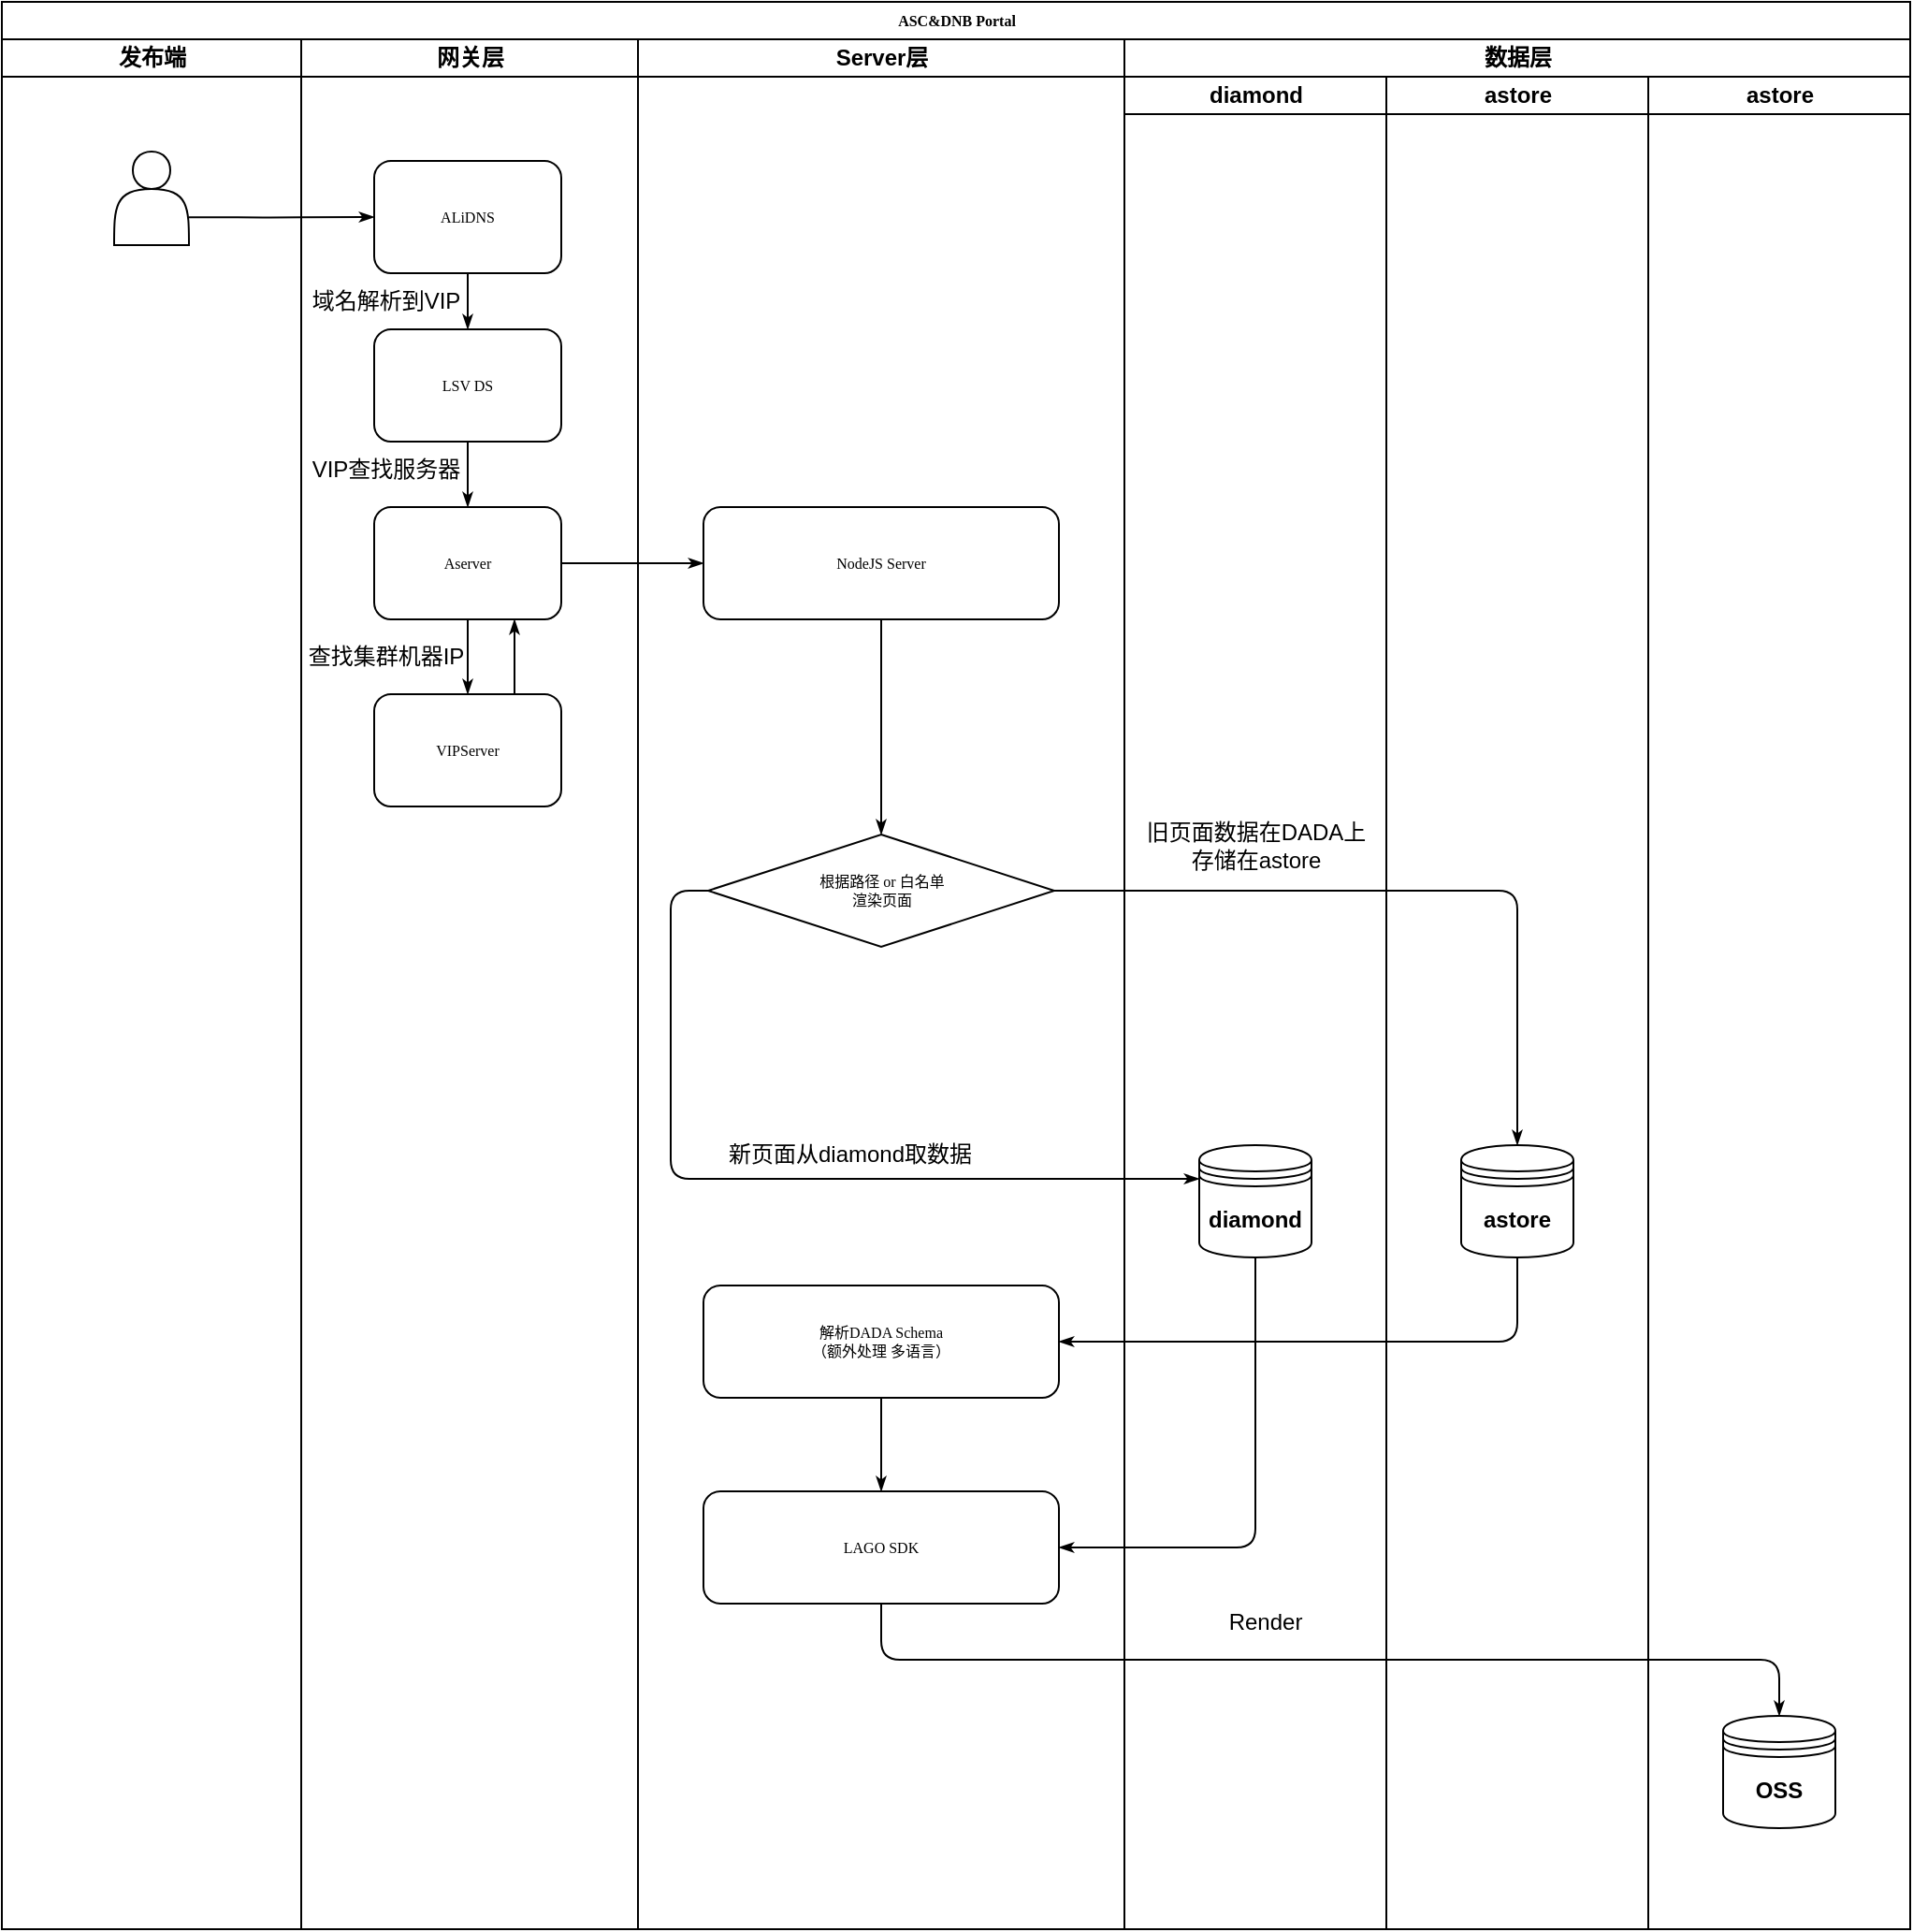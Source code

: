 <mxfile version="19.0.0" type="github">
  <diagram name="Page-1" id="74e2e168-ea6b-b213-b513-2b3c1d86103e">
    <mxGraphModel dx="873" dy="569" grid="1" gridSize="10" guides="1" tooltips="1" connect="1" arrows="1" fold="1" page="1" pageScale="1" pageWidth="1100" pageHeight="850" background="none" math="0" shadow="0">
      <root>
        <mxCell id="0" />
        <mxCell id="1" parent="0" />
        <mxCell id="77e6c97f196da883-1" value="ASC&amp;amp;DNB Portal" style="swimlane;html=1;childLayout=stackLayout;startSize=20;rounded=0;shadow=0;labelBackgroundColor=none;strokeWidth=1;fontFamily=Verdana;fontSize=8;align=center;" parent="1" vertex="1">
          <mxGeometry x="70" y="40" width="1020" height="1030" as="geometry" />
        </mxCell>
        <mxCell id="77e6c97f196da883-2" value="发布端" style="swimlane;html=1;startSize=20;" parent="77e6c97f196da883-1" vertex="1">
          <mxGeometry y="20" width="160" height="1010" as="geometry" />
        </mxCell>
        <mxCell id="hVIOwAaKkfjhpu5tAFnX-1" value="" style="shape=actor;whiteSpace=wrap;html=1;" parent="77e6c97f196da883-2" vertex="1">
          <mxGeometry x="60" y="60" width="40" height="50" as="geometry" />
        </mxCell>
        <mxCell id="77e6c97f196da883-26" style="edgeStyle=orthogonalEdgeStyle;rounded=1;html=1;labelBackgroundColor=none;startArrow=none;startFill=0;startSize=5;endArrow=classicThin;endFill=1;endSize=5;jettySize=auto;orthogonalLoop=1;strokeWidth=1;fontFamily=Verdana;fontSize=8;exitX=0.999;exitY=0.703;exitDx=0;exitDy=0;exitPerimeter=0;" parent="77e6c97f196da883-1" source="hVIOwAaKkfjhpu5tAFnX-1" target="77e6c97f196da883-11" edge="1">
          <mxGeometry relative="1" as="geometry">
            <mxPoint x="120" y="115" as="sourcePoint" />
          </mxGeometry>
        </mxCell>
        <mxCell id="77e6c97f196da883-39" style="edgeStyle=orthogonalEdgeStyle;rounded=1;html=1;labelBackgroundColor=none;startArrow=none;startFill=0;startSize=5;endArrow=classicThin;endFill=1;endSize=5;jettySize=auto;orthogonalLoop=1;strokeWidth=1;fontFamily=Verdana;fontSize=8" parent="77e6c97f196da883-1" edge="1">
          <mxGeometry relative="1" as="geometry">
            <mxPoint x="600" y="690" as="sourcePoint" />
          </mxGeometry>
        </mxCell>
        <mxCell id="77e6c97f196da883-40" style="edgeStyle=orthogonalEdgeStyle;rounded=1;html=1;labelBackgroundColor=none;startArrow=none;startFill=0;startSize=5;endArrow=classicThin;endFill=1;endSize=5;jettySize=auto;orthogonalLoop=1;strokeWidth=1;fontFamily=Verdana;fontSize=8" parent="77e6c97f196da883-1" edge="1">
          <mxGeometry relative="1" as="geometry">
            <mxPoint x="770" y="690" as="sourcePoint" />
          </mxGeometry>
        </mxCell>
        <mxCell id="107ba76e4e335f99-1" style="edgeStyle=orthogonalEdgeStyle;rounded=1;html=1;labelBackgroundColor=none;startArrow=none;startFill=0;startSize=5;endArrow=classicThin;endFill=1;endSize=5;jettySize=auto;orthogonalLoop=1;strokeWidth=1;fontFamily=Verdana;fontSize=8" parent="77e6c97f196da883-1" edge="1">
          <mxGeometry relative="1" as="geometry">
            <mxPoint x="610" y="450" as="sourcePoint" />
          </mxGeometry>
        </mxCell>
        <mxCell id="107ba76e4e335f99-3" style="edgeStyle=orthogonalEdgeStyle;rounded=1;html=1;labelBackgroundColor=none;startArrow=none;startFill=0;startSize=5;endArrow=classicThin;endFill=1;endSize=5;jettySize=auto;orthogonalLoop=1;strokeColor=#000000;strokeWidth=1;fontFamily=Verdana;fontSize=8;fontColor=#000000;" parent="77e6c97f196da883-1" edge="1">
          <mxGeometry relative="1" as="geometry">
            <mxPoint x="610" y="610" as="targetPoint" />
          </mxGeometry>
        </mxCell>
        <mxCell id="77e6c97f196da883-3" value="网关层" style="swimlane;html=1;startSize=20;" parent="77e6c97f196da883-1" vertex="1">
          <mxGeometry x="160" y="20" width="180" height="1010" as="geometry" />
        </mxCell>
        <mxCell id="77e6c97f196da883-11" value="ALiDNS" style="rounded=1;whiteSpace=wrap;html=1;shadow=0;labelBackgroundColor=none;strokeWidth=1;fontFamily=Verdana;fontSize=8;align=center;" parent="77e6c97f196da883-3" vertex="1">
          <mxGeometry x="39" y="65" width="100" height="60" as="geometry" />
        </mxCell>
        <mxCell id="77e6c97f196da883-9" value="LSV DS" style="rounded=1;whiteSpace=wrap;html=1;shadow=0;labelBackgroundColor=none;strokeWidth=1;fontFamily=Verdana;fontSize=8;align=center;" parent="77e6c97f196da883-3" vertex="1">
          <mxGeometry x="39" y="155" width="100" height="60" as="geometry" />
        </mxCell>
        <mxCell id="hVIOwAaKkfjhpu5tAFnX-2" style="edgeStyle=orthogonalEdgeStyle;rounded=1;html=1;labelBackgroundColor=none;startArrow=none;startFill=0;startSize=5;endArrow=classicThin;endFill=1;endSize=5;jettySize=auto;orthogonalLoop=1;strokeWidth=1;fontFamily=Verdana;fontSize=8;exitX=0.5;exitY=1;exitDx=0;exitDy=0;entryX=0.5;entryY=0;entryDx=0;entryDy=0;" parent="77e6c97f196da883-3" source="77e6c97f196da883-11" target="77e6c97f196da883-9" edge="1">
          <mxGeometry relative="1" as="geometry">
            <mxPoint x="259" y="214" as="sourcePoint" />
            <mxPoint x="89" y="150" as="targetPoint" />
          </mxGeometry>
        </mxCell>
        <mxCell id="hVIOwAaKkfjhpu5tAFnX-3" value="Aserver" style="rounded=1;whiteSpace=wrap;html=1;shadow=0;labelBackgroundColor=none;strokeWidth=1;fontFamily=Verdana;fontSize=8;align=center;" parent="77e6c97f196da883-3" vertex="1">
          <mxGeometry x="39" y="250" width="100" height="60" as="geometry" />
        </mxCell>
        <mxCell id="hVIOwAaKkfjhpu5tAFnX-4" style="edgeStyle=orthogonalEdgeStyle;rounded=1;html=1;labelBackgroundColor=none;startArrow=none;startFill=0;startSize=5;endArrow=classicThin;endFill=1;endSize=5;jettySize=auto;orthogonalLoop=1;strokeWidth=1;fontFamily=Verdana;fontSize=8;exitX=0.5;exitY=1;exitDx=0;exitDy=0;entryX=0.5;entryY=0;entryDx=0;entryDy=0;" parent="77e6c97f196da883-3" source="77e6c97f196da883-9" target="hVIOwAaKkfjhpu5tAFnX-3" edge="1">
          <mxGeometry relative="1" as="geometry">
            <mxPoint x="99" y="135" as="sourcePoint" />
            <mxPoint x="99" y="165" as="targetPoint" />
          </mxGeometry>
        </mxCell>
        <mxCell id="hVIOwAaKkfjhpu5tAFnX-5" value="VIPServer" style="rounded=1;whiteSpace=wrap;html=1;shadow=0;labelBackgroundColor=none;strokeWidth=1;fontFamily=Verdana;fontSize=8;align=center;" parent="77e6c97f196da883-3" vertex="1">
          <mxGeometry x="39" y="350" width="100" height="60" as="geometry" />
        </mxCell>
        <mxCell id="hVIOwAaKkfjhpu5tAFnX-6" style="edgeStyle=orthogonalEdgeStyle;rounded=1;html=1;labelBackgroundColor=none;startArrow=none;startFill=0;startSize=5;endArrow=classicThin;endFill=1;endSize=5;jettySize=auto;orthogonalLoop=1;strokeWidth=1;fontFamily=Verdana;fontSize=8;exitX=0.5;exitY=1;exitDx=0;exitDy=0;" parent="77e6c97f196da883-3" source="hVIOwAaKkfjhpu5tAFnX-3" target="hVIOwAaKkfjhpu5tAFnX-5" edge="1">
          <mxGeometry relative="1" as="geometry">
            <mxPoint x="99" y="225" as="sourcePoint" />
            <mxPoint x="99" y="260" as="targetPoint" />
          </mxGeometry>
        </mxCell>
        <mxCell id="hVIOwAaKkfjhpu5tAFnX-8" value="域名解析到VIP" style="text;html=1;align=center;verticalAlign=middle;resizable=0;points=[];autosize=1;strokeColor=none;fillColor=none;" parent="77e6c97f196da883-3" vertex="1">
          <mxGeometry y="130" width="90" height="20" as="geometry" />
        </mxCell>
        <mxCell id="hVIOwAaKkfjhpu5tAFnX-9" value="VIP查找服务器" style="text;html=1;align=center;verticalAlign=middle;resizable=0;points=[];autosize=1;strokeColor=none;fillColor=none;" parent="77e6c97f196da883-3" vertex="1">
          <mxGeometry y="220" width="90" height="20" as="geometry" />
        </mxCell>
        <mxCell id="hVIOwAaKkfjhpu5tAFnX-10" value="查找集群机器IP" style="text;html=1;align=center;verticalAlign=middle;resizable=0;points=[];autosize=1;strokeColor=none;fillColor=none;" parent="77e6c97f196da883-3" vertex="1">
          <mxGeometry x="-5" y="320" width="100" height="20" as="geometry" />
        </mxCell>
        <mxCell id="hVIOwAaKkfjhpu5tAFnX-11" style="edgeStyle=orthogonalEdgeStyle;rounded=1;html=1;labelBackgroundColor=none;startArrow=none;startFill=0;startSize=5;endArrow=classicThin;endFill=1;endSize=5;jettySize=auto;orthogonalLoop=1;strokeWidth=1;fontFamily=Verdana;fontSize=8;exitX=0.75;exitY=0;exitDx=0;exitDy=0;entryX=0.75;entryY=1;entryDx=0;entryDy=0;" parent="77e6c97f196da883-3" source="hVIOwAaKkfjhpu5tAFnX-5" target="hVIOwAaKkfjhpu5tAFnX-3" edge="1">
          <mxGeometry relative="1" as="geometry">
            <mxPoint x="149" y="390" as="sourcePoint" />
            <mxPoint x="220" y="390" as="targetPoint" />
          </mxGeometry>
        </mxCell>
        <mxCell id="77e6c97f196da883-4" value="Server层" style="swimlane;html=1;startSize=20;" parent="77e6c97f196da883-1" vertex="1">
          <mxGeometry x="340" y="20" width="260" height="1010" as="geometry" />
        </mxCell>
        <mxCell id="77e6c97f196da883-14" value="NodeJS Server" style="rounded=1;whiteSpace=wrap;html=1;shadow=0;labelBackgroundColor=none;strokeWidth=1;fontFamily=Verdana;fontSize=8;align=center;" parent="77e6c97f196da883-4" vertex="1">
          <mxGeometry x="35" y="250" width="190" height="60" as="geometry" />
        </mxCell>
        <mxCell id="hVIOwAaKkfjhpu5tAFnX-13" value="&lt;span style=&quot;&quot;&gt;根据路径 or 白名单&lt;/span&gt;&lt;br style=&quot;&quot;&gt;&lt;span style=&quot;&quot;&gt;渲染页面&lt;/span&gt;" style="rhombus;whiteSpace=wrap;html=1;rounded=0;shadow=0;labelBackgroundColor=none;strokeWidth=1;fontFamily=Verdana;fontSize=8;align=center;" parent="77e6c97f196da883-4" vertex="1">
          <mxGeometry x="37.5" y="425" width="185" height="60" as="geometry" />
        </mxCell>
        <mxCell id="hVIOwAaKkfjhpu5tAFnX-14" style="edgeStyle=orthogonalEdgeStyle;rounded=1;html=1;labelBackgroundColor=none;startArrow=none;startFill=0;startSize=5;endArrow=classicThin;endFill=1;endSize=5;jettySize=auto;orthogonalLoop=1;strokeWidth=1;fontFamily=Verdana;fontSize=8;exitX=0.5;exitY=1;exitDx=0;exitDy=0;entryX=0.5;entryY=0;entryDx=0;entryDy=0;" parent="77e6c97f196da883-4" source="77e6c97f196da883-14" target="hVIOwAaKkfjhpu5tAFnX-13" edge="1">
          <mxGeometry relative="1" as="geometry">
            <mxPoint x="-31" y="290" as="sourcePoint" />
            <mxPoint x="130" y="420" as="targetPoint" />
          </mxGeometry>
        </mxCell>
        <mxCell id="hVIOwAaKkfjhpu5tAFnX-21" value="新页面从diamond取数据" style="text;html=1;align=center;verticalAlign=middle;resizable=0;points=[];autosize=1;strokeColor=none;fillColor=none;" parent="77e6c97f196da883-4" vertex="1">
          <mxGeometry x="37.5" y="586" width="150" height="20" as="geometry" />
        </mxCell>
        <mxCell id="hVIOwAaKkfjhpu5tAFnX-47" value="LAGO SDK" style="rounded=1;whiteSpace=wrap;html=1;shadow=0;labelBackgroundColor=none;strokeWidth=1;fontFamily=Verdana;fontSize=8;align=center;" parent="77e6c97f196da883-4" vertex="1">
          <mxGeometry x="35" y="776" width="190" height="60" as="geometry" />
        </mxCell>
        <mxCell id="hVIOwAaKkfjhpu5tAFnX-53" value="解析DADA Schema&lt;br&gt;（额外处理 多语言）" style="rounded=1;whiteSpace=wrap;html=1;shadow=0;labelBackgroundColor=none;strokeWidth=1;fontFamily=Verdana;fontSize=8;align=center;" parent="77e6c97f196da883-4" vertex="1">
          <mxGeometry x="35" y="666" width="190" height="60" as="geometry" />
        </mxCell>
        <mxCell id="hVIOwAaKkfjhpu5tAFnX-54" style="edgeStyle=orthogonalEdgeStyle;rounded=1;html=1;labelBackgroundColor=none;startArrow=none;startFill=0;startSize=5;endArrow=classicThin;endFill=1;endSize=5;jettySize=auto;orthogonalLoop=1;strokeWidth=1;fontFamily=Verdana;fontSize=8;exitX=0.5;exitY=1;exitDx=0;exitDy=0;" parent="77e6c97f196da883-4" source="hVIOwAaKkfjhpu5tAFnX-53" target="hVIOwAaKkfjhpu5tAFnX-47" edge="1">
          <mxGeometry relative="1" as="geometry">
            <mxPoint x="140.0" y="156" as="sourcePoint" />
            <mxPoint x="140.0" y="196" as="targetPoint" />
          </mxGeometry>
        </mxCell>
        <mxCell id="hVIOwAaKkfjhpu5tAFnX-7" style="edgeStyle=orthogonalEdgeStyle;rounded=1;html=1;labelBackgroundColor=none;startArrow=none;startFill=0;startSize=5;endArrow=classicThin;endFill=1;endSize=5;jettySize=auto;orthogonalLoop=1;strokeWidth=1;fontFamily=Verdana;fontSize=8;exitX=1;exitY=0.5;exitDx=0;exitDy=0;entryX=0;entryY=0.5;entryDx=0;entryDy=0;" parent="77e6c97f196da883-1" source="hVIOwAaKkfjhpu5tAFnX-3" target="77e6c97f196da883-14" edge="1">
          <mxGeometry relative="1" as="geometry">
            <mxPoint x="250" y="340" as="sourcePoint" />
            <mxPoint x="250" y="380" as="targetPoint" />
          </mxGeometry>
        </mxCell>
        <mxCell id="hVIOwAaKkfjhpu5tAFnX-28" value="数据层" style="swimlane;html=1;startSize=20;" parent="77e6c97f196da883-1" vertex="1">
          <mxGeometry x="600" y="20" width="420" height="1010" as="geometry" />
        </mxCell>
        <mxCell id="hVIOwAaKkfjhpu5tAFnX-37" value="diamond" style="swimlane;html=1;startSize=20;" parent="hVIOwAaKkfjhpu5tAFnX-28" vertex="1">
          <mxGeometry y="20" width="140" height="990" as="geometry" />
        </mxCell>
        <mxCell id="hVIOwAaKkfjhpu5tAFnX-39" value="&lt;span style=&quot;font-weight: 700;&quot;&gt;diamond&lt;/span&gt;" style="shape=datastore;whiteSpace=wrap;html=1;" parent="hVIOwAaKkfjhpu5tAFnX-37" vertex="1">
          <mxGeometry x="40" y="571" width="60" height="60" as="geometry" />
        </mxCell>
        <mxCell id="hVIOwAaKkfjhpu5tAFnX-27" value="旧页面数据在DADA上&lt;br&gt;存储在astore" style="text;html=1;align=center;verticalAlign=middle;resizable=0;points=[];autosize=1;strokeColor=none;fillColor=none;" parent="hVIOwAaKkfjhpu5tAFnX-37" vertex="1">
          <mxGeometry x="5" y="396" width="130" height="30" as="geometry" />
        </mxCell>
        <mxCell id="hVIOwAaKkfjhpu5tAFnX-52" value="Render" style="text;html=1;align=center;verticalAlign=middle;resizable=0;points=[];autosize=1;strokeColor=none;fillColor=none;" parent="hVIOwAaKkfjhpu5tAFnX-37" vertex="1">
          <mxGeometry x="50" y="816" width="50" height="20" as="geometry" />
        </mxCell>
        <mxCell id="hVIOwAaKkfjhpu5tAFnX-38" value="astore" style="swimlane;html=1;startSize=20;" parent="hVIOwAaKkfjhpu5tAFnX-28" vertex="1">
          <mxGeometry x="140" y="20" width="140" height="990" as="geometry" />
        </mxCell>
        <mxCell id="hVIOwAaKkfjhpu5tAFnX-46" value="&lt;span style=&quot;font-weight: 700;&quot;&gt;astore&lt;/span&gt;" style="shape=datastore;whiteSpace=wrap;html=1;" parent="hVIOwAaKkfjhpu5tAFnX-38" vertex="1">
          <mxGeometry x="40" y="571" width="60" height="60" as="geometry" />
        </mxCell>
        <mxCell id="FO3dru9QXS-1bSi7-9DD-1" value="astore" style="swimlane;html=1;startSize=20;" parent="hVIOwAaKkfjhpu5tAFnX-28" vertex="1">
          <mxGeometry x="280" y="20" width="140" height="990" as="geometry" />
        </mxCell>
        <mxCell id="FO3dru9QXS-1bSi7-9DD-2" value="&lt;span style=&quot;font-weight: 700;&quot;&gt;OSS&lt;/span&gt;" style="shape=datastore;whiteSpace=wrap;html=1;" parent="FO3dru9QXS-1bSi7-9DD-1" vertex="1">
          <mxGeometry x="40" y="876" width="60" height="60" as="geometry" />
        </mxCell>
        <mxCell id="hVIOwAaKkfjhpu5tAFnX-20" style="edgeStyle=orthogonalEdgeStyle;rounded=1;html=1;labelBackgroundColor=none;startArrow=none;startFill=0;startSize=5;endArrow=classicThin;endFill=1;endSize=5;jettySize=auto;orthogonalLoop=1;strokeWidth=1;fontFamily=Verdana;fontSize=8;exitX=0;exitY=0.5;exitDx=0;exitDy=0;entryX=0;entryY=0.3;entryDx=0;entryDy=0;" parent="77e6c97f196da883-1" source="hVIOwAaKkfjhpu5tAFnX-13" target="hVIOwAaKkfjhpu5tAFnX-39" edge="1">
          <mxGeometry relative="1" as="geometry">
            <mxPoint x="475" y="176" as="sourcePoint" />
            <mxPoint x="400" y="296" as="targetPoint" />
          </mxGeometry>
        </mxCell>
        <mxCell id="hVIOwAaKkfjhpu5tAFnX-45" style="edgeStyle=orthogonalEdgeStyle;rounded=1;html=1;labelBackgroundColor=none;startArrow=none;startFill=0;startSize=5;endArrow=classicThin;endFill=1;endSize=5;jettySize=auto;orthogonalLoop=1;strokeWidth=1;fontFamily=Verdana;fontSize=8;exitX=1;exitY=0.5;exitDx=0;exitDy=0;entryX=0.5;entryY=0;entryDx=0;entryDy=0;" parent="77e6c97f196da883-1" source="hVIOwAaKkfjhpu5tAFnX-13" target="hVIOwAaKkfjhpu5tAFnX-46" edge="1">
          <mxGeometry relative="1" as="geometry">
            <mxPoint x="309.0" y="146" as="sourcePoint" />
            <mxPoint x="385" y="146" as="targetPoint" />
          </mxGeometry>
        </mxCell>
        <mxCell id="hVIOwAaKkfjhpu5tAFnX-44" style="edgeStyle=orthogonalEdgeStyle;rounded=1;html=1;labelBackgroundColor=none;startArrow=none;startFill=0;startSize=5;endArrow=classicThin;endFill=1;endSize=5;jettySize=auto;orthogonalLoop=1;strokeWidth=1;fontFamily=Verdana;fontSize=8;exitX=0.5;exitY=1;exitDx=0;exitDy=0;entryX=1;entryY=0.5;entryDx=0;entryDy=0;" parent="77e6c97f196da883-1" source="hVIOwAaKkfjhpu5tAFnX-39" target="hVIOwAaKkfjhpu5tAFnX-47" edge="1">
          <mxGeometry relative="1" as="geometry">
            <mxPoint x="400" y="356.0" as="sourcePoint" />
            <mxPoint x="473" y="396" as="targetPoint" />
          </mxGeometry>
        </mxCell>
        <mxCell id="hVIOwAaKkfjhpu5tAFnX-48" style="edgeStyle=orthogonalEdgeStyle;rounded=1;html=1;labelBackgroundColor=none;startArrow=none;startFill=0;startSize=5;endArrow=classicThin;endFill=1;endSize=5;jettySize=auto;orthogonalLoop=1;strokeWidth=1;fontFamily=Verdana;fontSize=8;exitX=0.5;exitY=1;exitDx=0;exitDy=0;entryX=1;entryY=0.5;entryDx=0;entryDy=0;" parent="77e6c97f196da883-1" source="hVIOwAaKkfjhpu5tAFnX-46" target="hVIOwAaKkfjhpu5tAFnX-53" edge="1">
          <mxGeometry relative="1" as="geometry">
            <mxPoint x="680" y="361.0" as="sourcePoint" />
            <mxPoint x="470" y="396" as="targetPoint" />
          </mxGeometry>
        </mxCell>
        <mxCell id="FO3dru9QXS-1bSi7-9DD-3" style="edgeStyle=orthogonalEdgeStyle;rounded=1;html=1;labelBackgroundColor=none;startArrow=none;startFill=0;startSize=5;endArrow=classicThin;endFill=1;endSize=5;jettySize=auto;orthogonalLoop=1;strokeWidth=1;fontFamily=Verdana;fontSize=8;exitX=0.5;exitY=1;exitDx=0;exitDy=0;entryX=0.5;entryY=0;entryDx=0;entryDy=0;" parent="77e6c97f196da883-1" source="hVIOwAaKkfjhpu5tAFnX-47" target="FO3dru9QXS-1bSi7-9DD-2" edge="1">
          <mxGeometry relative="1" as="geometry">
            <mxPoint x="480" y="756" as="sourcePoint" />
            <mxPoint x="790" y="926" as="targetPoint" />
          </mxGeometry>
        </mxCell>
      </root>
    </mxGraphModel>
  </diagram>
</mxfile>
